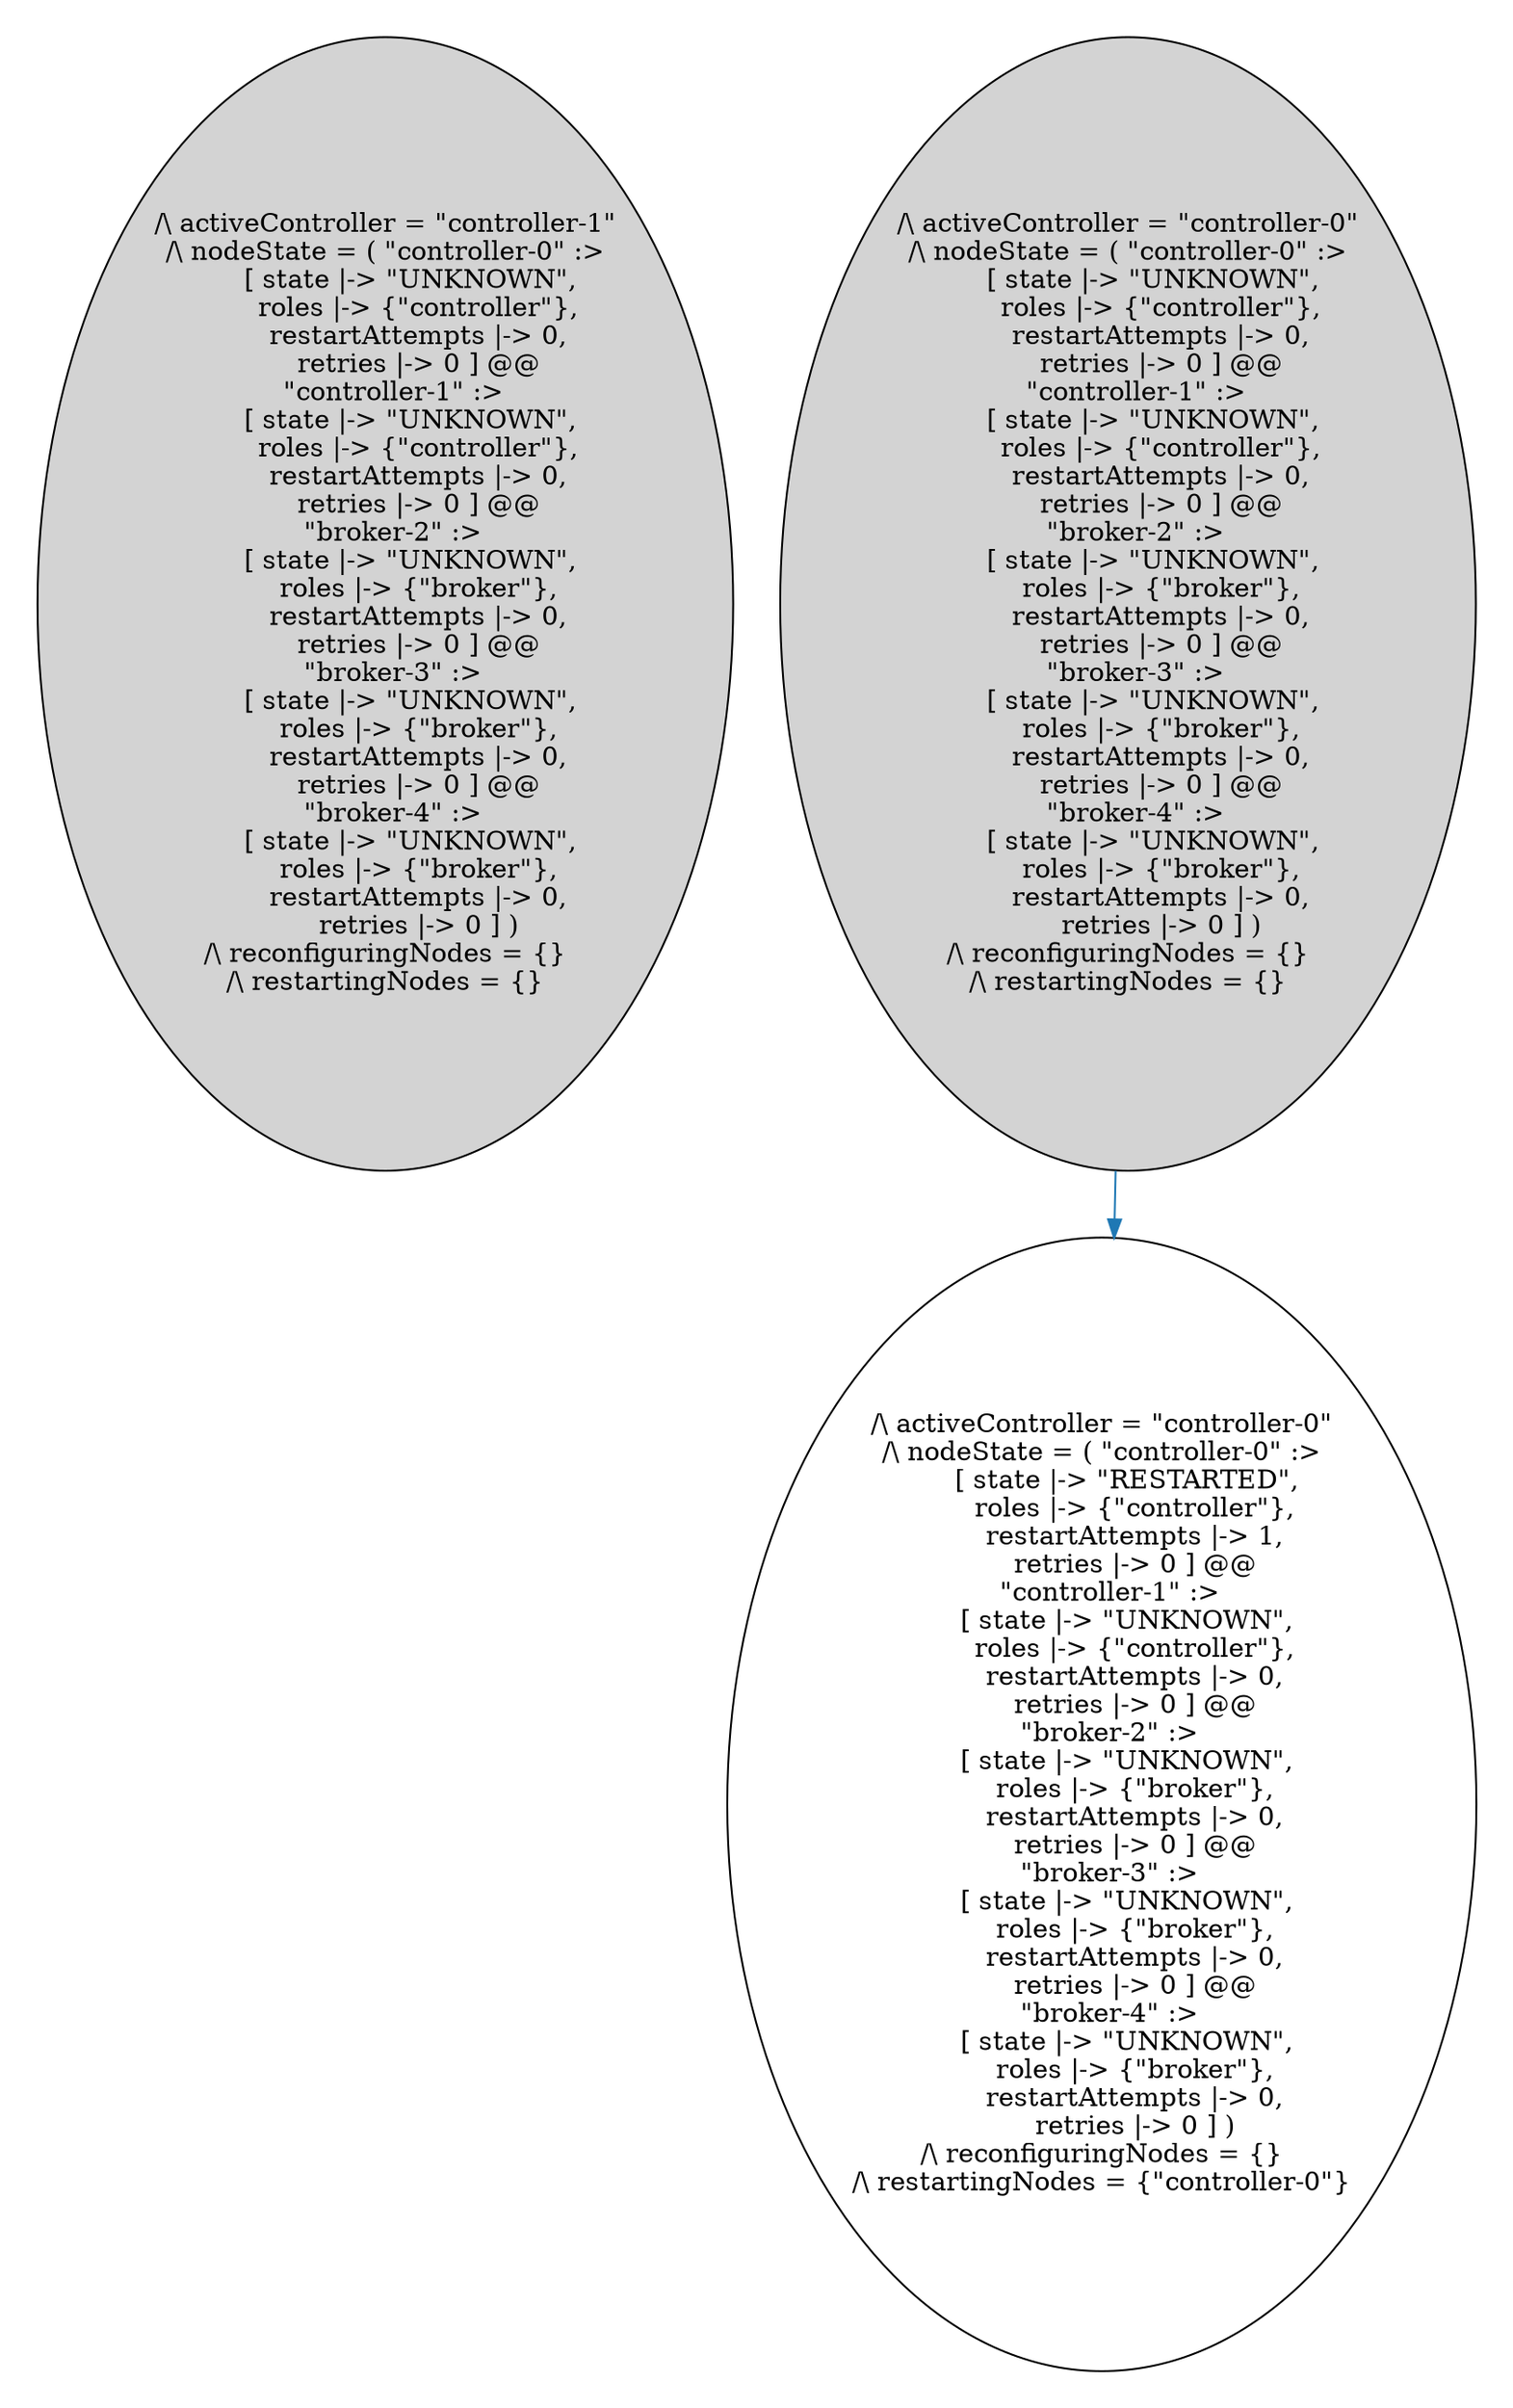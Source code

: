 strict digraph DiskGraph {
edge [colorscheme="paired12"]
nodesep=0.35;
subgraph cluster_graph {
color="white";
-6996156591811796063 [label="/\\ activeController = \"controller-0\"\n/\\ nodeState = ( \"controller-0\" :>\n      [ state |-> \"UNKNOWN\",\n        roles |-> {\"controller\"},\n        restartAttempts |-> 0,\n        retries |-> 0 ] @@\n  \"controller-1\" :>\n      [ state |-> \"UNKNOWN\",\n        roles |-> {\"controller\"},\n        restartAttempts |-> 0,\n        retries |-> 0 ] @@\n  \"broker-2\" :>\n      [ state |-> \"UNKNOWN\",\n        roles |-> {\"broker\"},\n        restartAttempts |-> 0,\n        retries |-> 0 ] @@\n  \"broker-3\" :>\n      [ state |-> \"UNKNOWN\",\n        roles |-> {\"broker\"},\n        restartAttempts |-> 0,\n        retries |-> 0 ] @@\n  \"broker-4\" :>\n      [ state |-> \"UNKNOWN\",\n        roles |-> {\"broker\"},\n        restartAttempts |-> 0,\n        retries |-> 0 ] )\n/\\ reconfiguringNodes = {}\n/\\ restartingNodes = {}",style = filled]
3546755615334939003 [label="/\\ activeController = \"controller-1\"\n/\\ nodeState = ( \"controller-0\" :>\n      [ state |-> \"UNKNOWN\",\n        roles |-> {\"controller\"},\n        restartAttempts |-> 0,\n        retries |-> 0 ] @@\n  \"controller-1\" :>\n      [ state |-> \"UNKNOWN\",\n        roles |-> {\"controller\"},\n        restartAttempts |-> 0,\n        retries |-> 0 ] @@\n  \"broker-2\" :>\n      [ state |-> \"UNKNOWN\",\n        roles |-> {\"broker\"},\n        restartAttempts |-> 0,\n        retries |-> 0 ] @@\n  \"broker-3\" :>\n      [ state |-> \"UNKNOWN\",\n        roles |-> {\"broker\"},\n        restartAttempts |-> 0,\n        retries |-> 0 ] @@\n  \"broker-4\" :>\n      [ state |-> \"UNKNOWN\",\n        roles |-> {\"broker\"},\n        restartAttempts |-> 0,\n        retries |-> 0 ] )\n/\\ reconfiguringNodes = {}\n/\\ restartingNodes = {}",style = filled]
-6996156591811796063 -> -2378051505839195818 [label="",color="2",fontcolor="2"];
-2378051505839195818 [label="/\\ activeController = \"controller-0\"\n/\\ nodeState = ( \"controller-0\" :>\n      [ state |-> \"RESTARTED\",\n        roles |-> {\"controller\"},\n        restartAttempts |-> 1,\n        retries |-> 0 ] @@\n  \"controller-1\" :>\n      [ state |-> \"UNKNOWN\",\n        roles |-> {\"controller\"},\n        restartAttempts |-> 0,\n        retries |-> 0 ] @@\n  \"broker-2\" :>\n      [ state |-> \"UNKNOWN\",\n        roles |-> {\"broker\"},\n        restartAttempts |-> 0,\n        retries |-> 0 ] @@\n  \"broker-3\" :>\n      [ state |-> \"UNKNOWN\",\n        roles |-> {\"broker\"},\n        restartAttempts |-> 0,\n        retries |-> 0 ] @@\n  \"broker-4\" :>\n      [ state |-> \"UNKNOWN\",\n        roles |-> {\"broker\"},\n        restartAttempts |-> 0,\n        retries |-> 0 ] )\n/\\ reconfiguringNodes = {}\n/\\ restartingNodes = {\"controller-0\"}"];
{rank = same; -6996156591811796063;3546755615334939003;}
}
}
